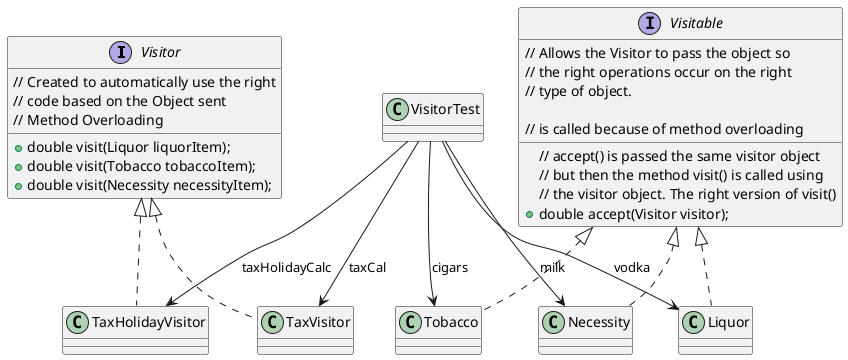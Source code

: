 @startuml Diagramme de classe
interface Visitor {
  
	// Created to automatically use the right 
	// code based on the Object sent
	// Method Overloading
	+ double visit(Liquor liquorItem);
	+ double visit(Tobacco tobaccoItem);
	+ double visit(Necessity necessityItem);
}
class TaxVisitor implements Visitor 
class TaxHolidayVisitor implements Visitor 


interface Visitable {

	// Allows the Visitor to pass the object so
	// the right operations occur on the right 
	// type of object.
	
	// accept() is passed the same visitor object
	// but then the method visit() is called using 
	// the visitor object. The right version of visit()
	// is called because of method overloading
	
	+ double accept(Visitor visitor);
	
}

class Liquor implements Visitable
class Necessity implements Visitable
class Tobacco implements Visitable 

VisitorTest --> TaxVisitor: taxCal
VisitorTest --> TaxHolidayVisitor: taxHolidayCalc

VisitorTest --> Necessity: milk
VisitorTest --> Liquor: vodka
VisitorTest --> Tobacco: cigars


@enduml